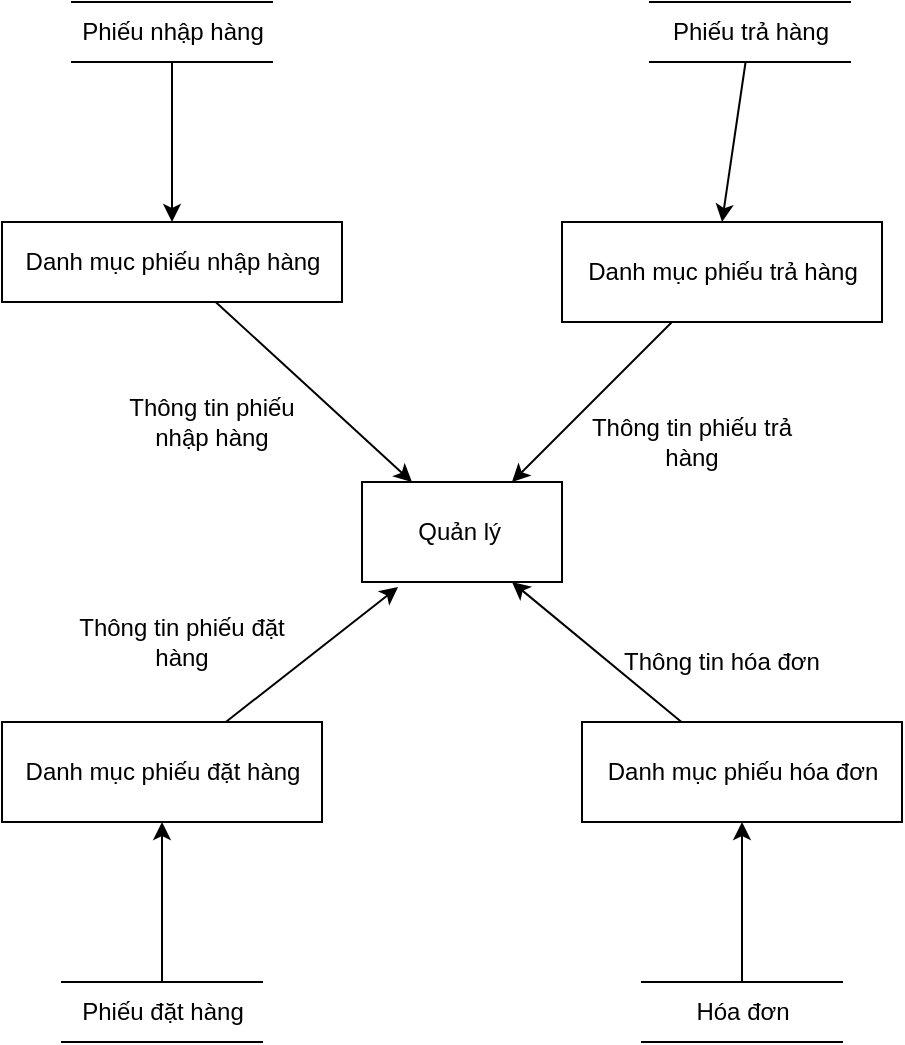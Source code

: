 <mxfile version="13.10.6" type="github">
  <diagram id="q-yW9oJektnewP8rP_pg" name="Page-1">
    <mxGraphModel dx="568" dy="2069" grid="1" gridSize="10" guides="1" tooltips="1" connect="1" arrows="1" fold="1" page="1" pageScale="1" pageWidth="827" pageHeight="1169" math="0" shadow="0">
      <root>
        <mxCell id="0" />
        <mxCell id="1" parent="0" />
        <mxCell id="ZxFBbn3Sqx3XXxOfAMO--1" value="Quản lý&amp;nbsp;" style="html=1;dashed=0;whitespace=wrap;" vertex="1" parent="1">
          <mxGeometry x="270" y="210" width="100" height="50" as="geometry" />
        </mxCell>
        <mxCell id="ZxFBbn3Sqx3XXxOfAMO--13" style="rounded=0;orthogonalLoop=1;jettySize=auto;html=1;entryX=0.25;entryY=0;entryDx=0;entryDy=0;" edge="1" parent="1" source="ZxFBbn3Sqx3XXxOfAMO--2" target="ZxFBbn3Sqx3XXxOfAMO--1">
          <mxGeometry relative="1" as="geometry" />
        </mxCell>
        <mxCell id="ZxFBbn3Sqx3XXxOfAMO--2" value="Danh mục phiếu nhập hàng" style="html=1;dashed=0;whitespace=wrap;" vertex="1" parent="1">
          <mxGeometry x="90" y="80" width="170" height="40" as="geometry" />
        </mxCell>
        <mxCell id="ZxFBbn3Sqx3XXxOfAMO--12" style="rounded=0;orthogonalLoop=1;jettySize=auto;html=1;entryX=0.75;entryY=0;entryDx=0;entryDy=0;" edge="1" parent="1" source="ZxFBbn3Sqx3XXxOfAMO--3" target="ZxFBbn3Sqx3XXxOfAMO--1">
          <mxGeometry relative="1" as="geometry" />
        </mxCell>
        <mxCell id="ZxFBbn3Sqx3XXxOfAMO--3" value="Danh mục phiếu trả hàng" style="html=1;dashed=0;whitespace=wrap;" vertex="1" parent="1">
          <mxGeometry x="370" y="80" width="160" height="50" as="geometry" />
        </mxCell>
        <mxCell id="ZxFBbn3Sqx3XXxOfAMO--10" style="rounded=0;orthogonalLoop=1;jettySize=auto;html=1;entryX=0.18;entryY=1.051;entryDx=0;entryDy=0;entryPerimeter=0;" edge="1" parent="1" source="ZxFBbn3Sqx3XXxOfAMO--4" target="ZxFBbn3Sqx3XXxOfAMO--1">
          <mxGeometry relative="1" as="geometry" />
        </mxCell>
        <mxCell id="ZxFBbn3Sqx3XXxOfAMO--4" value="Danh mục phiếu đặt hàng" style="html=1;dashed=0;whitespace=wrap;" vertex="1" parent="1">
          <mxGeometry x="90" y="330" width="160" height="50" as="geometry" />
        </mxCell>
        <mxCell id="ZxFBbn3Sqx3XXxOfAMO--11" style="rounded=0;orthogonalLoop=1;jettySize=auto;html=1;entryX=0.75;entryY=1;entryDx=0;entryDy=0;" edge="1" parent="1" source="ZxFBbn3Sqx3XXxOfAMO--5" target="ZxFBbn3Sqx3XXxOfAMO--1">
          <mxGeometry relative="1" as="geometry" />
        </mxCell>
        <mxCell id="ZxFBbn3Sqx3XXxOfAMO--5" value="Danh mục phiếu hóa đơn" style="html=1;dashed=0;whitespace=wrap;" vertex="1" parent="1">
          <mxGeometry x="380" y="330" width="160" height="50" as="geometry" />
        </mxCell>
        <mxCell id="ZxFBbn3Sqx3XXxOfAMO--19" style="edgeStyle=none;rounded=0;orthogonalLoop=1;jettySize=auto;html=1;entryX=0.5;entryY=0;entryDx=0;entryDy=0;" edge="1" parent="1" source="ZxFBbn3Sqx3XXxOfAMO--14" target="ZxFBbn3Sqx3XXxOfAMO--2">
          <mxGeometry relative="1" as="geometry" />
        </mxCell>
        <mxCell id="ZxFBbn3Sqx3XXxOfAMO--14" value="Phiếu nhập hàng" style="html=1;dashed=0;whitespace=wrap;shape=partialRectangle;right=0;left=0;" vertex="1" parent="1">
          <mxGeometry x="125" y="-30" width="100" height="30" as="geometry" />
        </mxCell>
        <mxCell id="ZxFBbn3Sqx3XXxOfAMO--18" style="edgeStyle=none;rounded=0;orthogonalLoop=1;jettySize=auto;html=1;entryX=0.5;entryY=1;entryDx=0;entryDy=0;" edge="1" parent="1" source="ZxFBbn3Sqx3XXxOfAMO--15" target="ZxFBbn3Sqx3XXxOfAMO--5">
          <mxGeometry relative="1" as="geometry" />
        </mxCell>
        <mxCell id="ZxFBbn3Sqx3XXxOfAMO--15" value="Hóa đơn" style="html=1;dashed=0;whitespace=wrap;shape=partialRectangle;right=0;left=0;" vertex="1" parent="1">
          <mxGeometry x="410" y="460" width="100" height="30" as="geometry" />
        </mxCell>
        <mxCell id="ZxFBbn3Sqx3XXxOfAMO--21" style="edgeStyle=none;rounded=0;orthogonalLoop=1;jettySize=auto;html=1;entryX=0.5;entryY=0;entryDx=0;entryDy=0;" edge="1" parent="1" source="ZxFBbn3Sqx3XXxOfAMO--16" target="ZxFBbn3Sqx3XXxOfAMO--3">
          <mxGeometry relative="1" as="geometry" />
        </mxCell>
        <mxCell id="ZxFBbn3Sqx3XXxOfAMO--16" value="Phiếu trả hàng" style="html=1;dashed=0;whitespace=wrap;shape=partialRectangle;right=0;left=0;" vertex="1" parent="1">
          <mxGeometry x="414" y="-30" width="100" height="30" as="geometry" />
        </mxCell>
        <mxCell id="ZxFBbn3Sqx3XXxOfAMO--20" style="edgeStyle=none;rounded=0;orthogonalLoop=1;jettySize=auto;html=1;entryX=0.5;entryY=1;entryDx=0;entryDy=0;" edge="1" parent="1" source="ZxFBbn3Sqx3XXxOfAMO--17" target="ZxFBbn3Sqx3XXxOfAMO--4">
          <mxGeometry relative="1" as="geometry" />
        </mxCell>
        <mxCell id="ZxFBbn3Sqx3XXxOfAMO--17" value="Phiếu đặt hàng" style="html=1;dashed=0;whitespace=wrap;shape=partialRectangle;right=0;left=0;" vertex="1" parent="1">
          <mxGeometry x="120" y="460" width="100" height="30" as="geometry" />
        </mxCell>
        <mxCell id="ZxFBbn3Sqx3XXxOfAMO--22" value="Thông tin phiếu nhập hàng" style="text;html=1;strokeColor=none;fillColor=none;align=center;verticalAlign=middle;whiteSpace=wrap;rounded=0;" vertex="1" parent="1">
          <mxGeometry x="140" y="170" width="110" height="20" as="geometry" />
        </mxCell>
        <mxCell id="ZxFBbn3Sqx3XXxOfAMO--23" value="Thông tin phiếu trả hàng" style="text;html=1;strokeColor=none;fillColor=none;align=center;verticalAlign=middle;whiteSpace=wrap;rounded=0;" vertex="1" parent="1">
          <mxGeometry x="380" y="180" width="110" height="20" as="geometry" />
        </mxCell>
        <mxCell id="ZxFBbn3Sqx3XXxOfAMO--25" value="Thông tin phiếu đặt hàng" style="text;html=1;strokeColor=none;fillColor=none;align=center;verticalAlign=middle;whiteSpace=wrap;rounded=0;" vertex="1" parent="1">
          <mxGeometry x="125" y="280" width="110" height="20" as="geometry" />
        </mxCell>
        <mxCell id="ZxFBbn3Sqx3XXxOfAMO--26" value="Thông tin hóa đơn" style="text;html=1;strokeColor=none;fillColor=none;align=center;verticalAlign=middle;whiteSpace=wrap;rounded=0;" vertex="1" parent="1">
          <mxGeometry x="395" y="290" width="110" height="20" as="geometry" />
        </mxCell>
      </root>
    </mxGraphModel>
  </diagram>
</mxfile>
